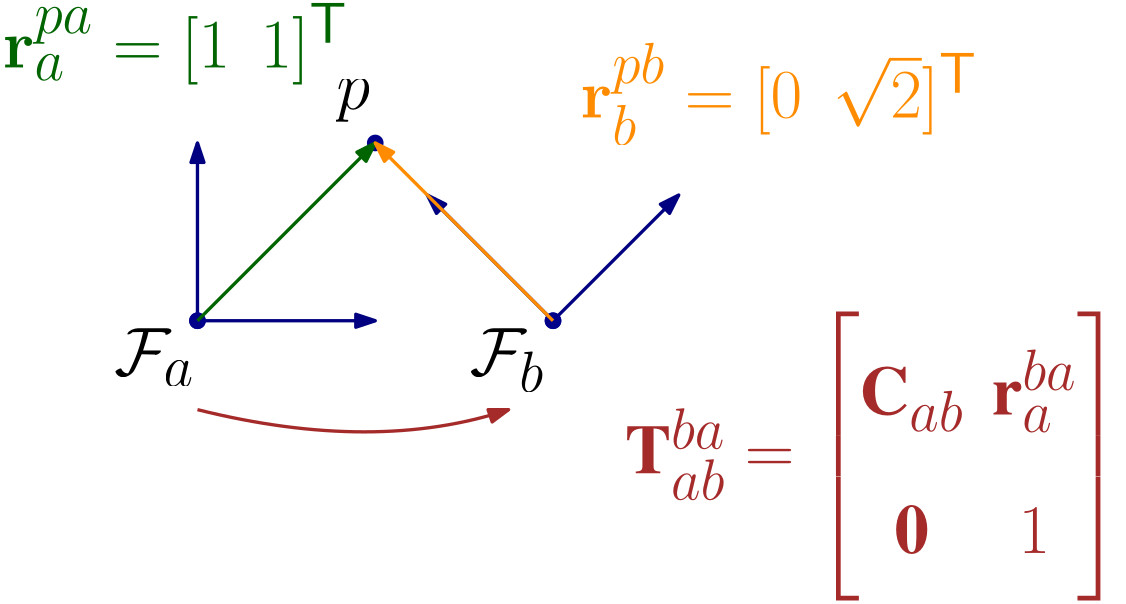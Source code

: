 <?xml version="1.0"?>
<!DOCTYPE ipe SYSTEM "ipe.dtd">
<ipe version="70218" creator="Ipe 7.2.27">
<info created="D:20230527154451" modified="D:20230527154451"/>
<ipestyle name="basic">
<symbol name="arrow/arc(spx)">
<path stroke="sym-stroke" fill="sym-stroke" pen="sym-pen">
0 0 m
-1 0.333 l
-1 -0.333 l
h
</path>
</symbol>
<symbol name="arrow/farc(spx)">
<path stroke="sym-stroke" fill="white" pen="sym-pen">
0 0 m
-1 0.333 l
-1 -0.333 l
h
</path>
</symbol>
<symbol name="arrow/ptarc(spx)">
<path stroke="sym-stroke" fill="sym-stroke" pen="sym-pen">
0 0 m
-1 0.333 l
-0.8 0 l
-1 -0.333 l
h
</path>
</symbol>
<symbol name="arrow/fptarc(spx)">
<path stroke="sym-stroke" fill="white" pen="sym-pen">
0 0 m
-1 0.333 l
-0.8 0 l
-1 -0.333 l
h
</path>
</symbol>
<symbol name="mark/circle(sx)" transformations="translations">
<path fill="sym-stroke">
0.6 0 0 0.6 0 0 e
0.4 0 0 0.4 0 0 e
</path>
</symbol>
<symbol name="mark/disk(sx)" transformations="translations">
<path fill="sym-stroke">
0.6 0 0 0.6 0 0 e
</path>
</symbol>
<symbol name="mark/fdisk(sfx)" transformations="translations">
<group>
<path fill="sym-fill">
0.5 0 0 0.5 0 0 e
</path>
<path fill="sym-stroke" fillrule="eofill">
0.6 0 0 0.6 0 0 e
0.4 0 0 0.4 0 0 e
</path>
</group>
</symbol>
<symbol name="mark/box(sx)" transformations="translations">
<path fill="sym-stroke" fillrule="eofill">
-0.6 -0.6 m
0.6 -0.6 l
0.6 0.6 l
-0.6 0.6 l
h
-0.4 -0.4 m
0.4 -0.4 l
0.4 0.4 l
-0.4 0.4 l
h
</path>
</symbol>
<symbol name="mark/square(sx)" transformations="translations">
<path fill="sym-stroke">
-0.6 -0.6 m
0.6 -0.6 l
0.6 0.6 l
-0.6 0.6 l
h
</path>
</symbol>
<symbol name="mark/fsquare(sfx)" transformations="translations">
<group>
<path fill="sym-fill">
-0.5 -0.5 m
0.5 -0.5 l
0.5 0.5 l
-0.5 0.5 l
h
</path>
<path fill="sym-stroke" fillrule="eofill">
-0.6 -0.6 m
0.6 -0.6 l
0.6 0.6 l
-0.6 0.6 l
h
-0.4 -0.4 m
0.4 -0.4 l
0.4 0.4 l
-0.4 0.4 l
h
</path>
</group>
</symbol>
<symbol name="mark/cross(sx)" transformations="translations">
<group>
<path fill="sym-stroke">
-0.43 -0.57 m
0.57 0.43 l
0.43 0.57 l
-0.57 -0.43 l
h
</path>
<path fill="sym-stroke">
-0.43 0.57 m
0.57 -0.43 l
0.43 -0.57 l
-0.57 0.43 l
h
</path>
</group>
</symbol>
<symbol name="arrow/fnormal(spx)">
<path stroke="sym-stroke" fill="white" pen="sym-pen">
0 0 m
-1 0.333 l
-1 -0.333 l
h
</path>
</symbol>
<symbol name="arrow/pointed(spx)">
<path stroke="sym-stroke" fill="sym-stroke" pen="sym-pen">
0 0 m
-1 0.333 l
-0.8 0 l
-1 -0.333 l
h
</path>
</symbol>
<symbol name="arrow/fpointed(spx)">
<path stroke="sym-stroke" fill="white" pen="sym-pen">
0 0 m
-1 0.333 l
-0.8 0 l
-1 -0.333 l
h
</path>
</symbol>
<symbol name="arrow/linear(spx)">
<path stroke="sym-stroke" pen="sym-pen">
-1 0.333 m
0 0 l
-1 -0.333 l
</path>
</symbol>
<symbol name="arrow/fdouble(spx)">
<path stroke="sym-stroke" fill="white" pen="sym-pen">
0 0 m
-1 0.333 l
-1 -0.333 l
h
-1 0 m
-2 0.333 l
-2 -0.333 l
h
</path>
</symbol>
<symbol name="arrow/double(spx)">
<path stroke="sym-stroke" fill="sym-stroke" pen="sym-pen">
0 0 m
-1 0.333 l
-1 -0.333 l
h
-1 0 m
-2 0.333 l
-2 -0.333 l
h
</path>
</symbol>
<symbol name="arrow/mid-normal(spx)">
<path stroke="sym-stroke" fill="sym-stroke" pen="sym-pen">
0.5 0 m
-0.5 0.333 l
-0.5 -0.333 l
h
</path>
</symbol>
<symbol name="arrow/mid-fnormal(spx)">
<path stroke="sym-stroke" fill="white" pen="sym-pen">
0.5 0 m
-0.5 0.333 l
-0.5 -0.333 l
h
</path>
</symbol>
<symbol name="arrow/mid-pointed(spx)">
<path stroke="sym-stroke" fill="sym-stroke" pen="sym-pen">
0.5 0 m
-0.5 0.333 l
-0.3 0 l
-0.5 -0.333 l
h
</path>
</symbol>
<symbol name="arrow/mid-fpointed(spx)">
<path stroke="sym-stroke" fill="white" pen="sym-pen">
0.5 0 m
-0.5 0.333 l
-0.3 0 l
-0.5 -0.333 l
h
</path>
</symbol>
<symbol name="arrow/mid-double(spx)">
<path stroke="sym-stroke" fill="sym-stroke" pen="sym-pen">
1 0 m
0 0.333 l
0 -0.333 l
h
0 0 m
-1 0.333 l
-1 -0.333 l
h
</path>
</symbol>
<symbol name="arrow/mid-fdouble(spx)">
<path stroke="sym-stroke" fill="white" pen="sym-pen">
1 0 m
0 0.333 l
0 -0.333 l
h
0 0 m
-1 0.333 l
-1 -0.333 l
h
</path>
</symbol>
<anglesize name="22.5 deg" value="22.5"/>
<anglesize name="30 deg" value="30"/>
<anglesize name="45 deg" value="45"/>
<anglesize name="60 deg" value="60"/>
<anglesize name="90 deg" value="90"/>
<arrowsize name="large" value="10"/>
<arrowsize name="small" value="5"/>
<arrowsize name="tiny" value="3"/>
<color name="blue" value="0 0 1"/>
<color name="brown" value="0.647 0.165 0.165"/>
<color name="darkblue" value="0 0 0.545"/>
<color name="darkcyan" value="0 0.545 0.545"/>
<color name="darkgray" value="0.663"/>
<color name="darkgreen" value="0 0.392 0"/>
<color name="darkmagenta" value="0.545 0 0.545"/>
<color name="darkorange" value="1 0.549 0"/>
<color name="darkred" value="0.545 0 0"/>
<color name="gold" value="1 0.843 0"/>
<color name="gray" value="0.745"/>
<color name="green" value="0 1 0"/>
<color name="lightblue" value="0.678 0.847 0.902"/>
<color name="lightcyan" value="0.878 1 1"/>
<color name="lightgray" value="0.827"/>
<color name="lightgreen" value="0.565 0.933 0.565"/>
<color name="lightyellow" value="1 1 0.878"/>
<color name="navy" value="0 0 0.502"/>
<color name="orange" value="1 0.647 0"/>
<color name="pink" value="1 0.753 0.796"/>
<color name="purple" value="0.627 0.125 0.941"/>
<color name="red" value="1 0 0"/>
<color name="seagreen" value="0.18 0.545 0.341"/>
<color name="turquoise" value="0.251 0.878 0.816"/>
<color name="violet" value="0.933 0.51 0.933"/>
<color name="yellow" value="1 1 0"/>
<dashstyle name="dash dot dotted" value="[4 2 1 2 1 2] 0"/>
<dashstyle name="dash dotted" value="[4 2 1 2] 0"/>
<dashstyle name="dashed" value="[4] 0"/>
<dashstyle name="dotted" value="[1 3] 0"/>
<gridsize name="10 pts (~3.5 mm)" value="10"/>
<gridsize name="14 pts (~5 mm)" value="14"/>
<gridsize name="16 pts (~6 mm)" value="16"/>
<gridsize name="20 pts (~7 mm)" value="20"/>
<gridsize name="28 pts (~10 mm)" value="28"/>
<gridsize name="32 pts (~12 mm)" value="32"/>
<gridsize name="4 pts" value="4"/>
<gridsize name="56 pts (~20 mm)" value="56"/>
<gridsize name="8 pts (~3 mm)" value="8"/>
<opacity name="10%" value="0.1"/>
<opacity name="30%" value="0.3"/>
<opacity name="50%" value="0.5"/>
<opacity name="75%" value="0.75"/>
<pen name="fat" value="1.2"/>
<pen name="heavier" value="0.8"/>
<pen name="ultrafat" value="2"/>
<symbolsize name="large" value="5"/>
<symbolsize name="small" value="2"/>
<symbolsize name="tiny" value="1.1"/>
<textsize name="Huge" value="\Huge"/>
<textsize name="LARGE" value="\LARGE"/>
<textsize name="Large" value="\Large"/>
<textsize name="footnote" value="\footnotesize"/>
<textsize name="huge" value="\huge"/>
<textsize name="large" value="\large"/>
<textsize name="script" value="\scriptsize"/>
<textsize name="small" value="\small"/>
<textsize name="tiny" value="\tiny"/>
<textstyle name="center" begin="\begin{center}" end="\end{center}"/>
<textstyle name="item" begin="\begin{itemize}\item{}" end="\end{itemize}"/>
<textstyle name="itemize" begin="\begin{itemize}" end="\end{itemize}"/>
<tiling name="falling" angle="-60" step="4" width="1"/>
<tiling name="rising" angle="30" step="4" width="1"/>
</ipestyle>
<ipestyle name="master-preamble">
<preamble>


% Package list
\usepackage[top=1.0in, bottom=1.0in, left=1.0in, right=1.0in]{geometry}
\usepackage{amsmath}
\usepackage{amssymb}
\usepackage{amsthm}
\usepackage{bm}
\usepackage{mathrsfs}
\usepackage{graphicx}
\usepackage{epsfig}
\usepackage{subcaption}
\usepackage{enumerate}
\usepackage{cite}
\usepackage{setspace}
\doublespacing
\usepackage{cancel}
\usepackage[toc,page]{appendix}
\usepackage{color}
\usepackage{wrapfig}
\usepackage{xspace}
\usepackage{paralist}
\usepackage[colorlinks, citecolor=black, linkcolor=black, linktocpage=true, hidelinks]{hyperref}
\usepackage{cleveref}
% TH: Format cref and Cref commands
\crefformat{equation}{(#2#1#3)}
\Crefformat{equation}{Equation~(#2#1#3)}
\usepackage{bookmark}
\usepackage[printonlyused]{acronym}
\usepackage{titlesec}
\usepackage{parskip}
\usepackage{times}
\usepackage{array}
\usepackage{stfloats}
\usepackage{framed}
\usepackage{multirow}
\usepackage{accents}
\usepackage{siunitx}
\usepackage{float}
\usepackage{nomencl}
\usepackage{mathtools}
\usepackage{listings}
\usepackage{algorithm}
\usepackage{algpseudocode}
\usepackage{hyperref}
\hypersetup{
	colorlinks=true,
	linkcolor=blue,
}
\usepackage{underscore}

% Custom commands
\newcommand{\ignore}[1]{}
\newcommand{\etal}[0]{{\em et~al.\@}\xspace}
\newcommand{\eg}[0]{{e.g.\@}\xspace}
\newcommand{\ie}[0]{{i.e.\@}\xspace}
\newcommand{\colour}[2]{\color{#1}{#2}\color{black}\xspace} % : red, green, blue, cyan, magenta, yellow, black, gray, white, darkgray, lightgray, brown, lime, olive, orange, pink, purple, teal, violet.
\newcommand{\thline}{\begin{center} \rule{\linewidth}{0.5mm} \\ \end{center}}
\newcommand{\wrt}{w.r.t.\xspace}

%% Operators
\newcommand{\norm}[1]{\left\Vert#1\right\Vert} % Norm
\newcommand{\abs}[1]{\left\vert#1\right\vert} % Absolute value
\newcommand{\pd}[2]{{\frac{\partial #1}{\partial #2}}} % Partial derivative
\newcommand{\mc}[1]{\mathcal{#1}}  

%% Matrix shortcuts
%\newcommand{\bbm}{\begin{bmatrix}}
%\newcommand{\ebm}{\end{bmatrix}}
\newcommand{\bma}[1]{\left[\begin{array}{#1}}
	\newcommand{\ema}{\end{array}\right]}

% Basic bold for letters and symbols
\DeclareMathAlphabet{\mbf}{OT1}{ptm}{b}{n}
\newcommand{\mbs}[1]{{\boldsymbol{#1}}}
\newcommand{\mbm}[1]{ \textbf{\textit{#1}} } % {\bm #1}
\newcommand{\mbc}[1]{ \boldsymbol{\mathcal{#1}} } 

% helper bold symbols
\newcommand{\mbsdot}[1]{{\dot{\boldsymbol{#1}}}}
\newcommand{\mbsbar}[1]{{\bar{\boldsymbol{#1}}}}
\newcommand{\mbshat}[1]{{\hat{\boldsymbol{#1}}}}
\newcommand{\mbsvec}[1]{{\underrightarrow{\boldsymbol{#1}}}}
\newcommand{\mbsdel}[1]{{\delta {\boldsymbol{#1}}}}
\newcommand{\mbstilde}[1]{{\tilde{\boldsymbol{#1}}}}
\newcommand{\mbfdot}[1]{{\dot{\mbf{#1}}}}
\newcommand{\mbfbar}[1]{{\bar{\mbf{#1}}}}
\newcommand{\mbfhat}[1]{{\hat{\mbf{#1}}}}
\newcommand{\mbfvec}[1]{{\underrightarrow{\mbf{#1}}}}
\newcommand{\mbfdel}[1]{{\delta{\mbf{#1}}}}
\newcommand{\mbftilde}[1]{{\tilde{\mbf{#1}}}}

% A reference frame definition
\newcommand{\rframe}[1]{{\ensuremath \underrightarrow{\mathcal{F}}_{#1}}}
\newcommand{\vectrix}[1]{\ensuremath \underrightarrow{\boldsymbol{\mathcal{F}}}_{#1}}
\newcommand{\nvectrix}{{\ensuremath \underrightarrow{\boldsymbol{\mathcal{O}}}}}
%\def\dota{{\raisebox{-2pt}{\LARGE $\cdot$}}}
%\def\dotb{{\raisebox{-0.6ex}{ \kern0.2ex\raisebox{0.8ex}{\tiny $\circ$}}}}
%\def\ddota{{\raisebox{-0.6ex}{ \raise0.2ex\hbox{ \LARGE $\cdot\hspace*{-0.2ex}\cdot$}}}}
%\def\ddotb{{\raisebox{-0.6ex}{ \kern0.2ex\raisebox{0.8ex}{\tiny $\circ\circ$}}}}
\def\fdota{{\raisebox{-2pt}{\LARGE $\cdot$}}}
% \def\fdotb{{\raisebox{-0.6ex}{ \kern0.2ex\raisebox{0.8ex}{\tiny $\circ$}}}}
\def\fdotb{{\raisebox{-0.6ex}{ \kern0.2ex\raisebox{0.8ex}{\tiny $\hspace*{-1ex}\circ$}}}}
% \def\fddota{{\raisebox{-0.6ex}{ \raise0.2ex\hbox{ \LARGE $\cdot\hspace*{-0.2ex}\cdot$}}}}
\def\fddota{{\raisebox{-2pt}{\LARGE $\cdot\hspace*{-0.2ex}\cdot$}}}
% \def\fddotb{{\raisebox{-0.6ex}{ \kern0.2ex\raisebox{0.8ex}{\tiny $\circ\circ$}}}}
\def\fddotb{{\raisebox{-0.6ex}{ \kern0.2ex\raisebox{0.8ex}{\tiny $\hspace*{-1ex}\circ\circ$}}}}
% \newcommand{\fdot}[1]{{\fdota{#1}}}
% \newcommand{\dota}[1]{ {#1}^{ \mbox{ \LARGE $\cdot$} } }
% \newcommand{\fdot}[1]{{^{\fdota{\mbox{\footnotesize${#1}$}}}}}
\newcommand{\fdot}[1]{{^{\fdota{\mbox{\scriptsize${#1}$}}}}}
% \newcommand{\fddot}[1]{{^{\fddota{\mbox{\footnotesize${#1}$}}}}}
\newcommand{\fddot}[1]{{^{\fddota{\mbox{\scriptsize${#1}$}}}}}
\newcommand{\pspace}{\mathbb{P}} 
\newcommand{\vecnorm}[1]{||{\underrightarrow{{#1}}}||_2}


\newcommand{\p}{\partial}
\newcommand{\f}{\frac}
\newcommand{\smallf}[2]{\mbox{$\textstyle{\frac{#1}{#2}}$}}
% \newcommand{\innerp}[3]{\left\langle #1,#2 \right\rangle_{#3}}
\newcommand{\innerp}[2]{\left\langle #1 , #2 \right\rangle}
% \newcommand{\norm}[2]{\left| #1 \right|_{#2}}
\newcommand{\ura}[1]{{\underrightarrow{{#1}}}}
\newcommand{\dt}{\mathrm{d}t} 
\newcommand{\dee}{\textrm{d}}
\newcommand{\mcL}[1]{\mathcal{L}\left\{#1\right\}}
% \newcommand{\ubar}[1]{\stackunder[1.2pt]{$#1$}{\rule{.8ex}{.075ex}}}
\newcommand{\ubar}[1]{\underaccent{\bar}{#1}}


\newcommand{\trans}{{\ensuremath{\mathsf{T}}}} % transpose
\newcommand{\herm}{{\ensuremath{\mathsf{H}}}} % 
% \newcommand{\utimes}{{\ensuremath{\mathsf{v}}}} % 
\newcommand{\utimes}{ {\raisebox{-0.6ex}{ \kern-1.0ex\raisebox{0.6ex}{ \small $\mathsf{v}$}}} } % 
\newcommand{\fouriert}[1]{ \texttt{F} \left\{ {#1} \right\} } % ourier transform
\newcommand{\invfouriert}[1]{ \texttt{F}^{-1} \left\{ {#1} \right\} } % inverse % Fourier transform
\newcommand{\laplacet}[1]{ \texttt{L} \left\{ {#1} \right\} } % 
\newcommand{\invlaplacet}[1]{ \texttt{L}^{-1} \left\{ {#1} \right\} } % 
\newcommand{\trace}{ {\ensuremath{\mathrm{tr}}} } % \trace
\newcommand{\rk}{{\ensuremath{\mathrm{rk}}}} % rank
\newcommand{\cone}{{\ensuremath{\mathrm{cone}}}}
% \newcommand{\exp}[1]{  \ensuremath{\mathrm{exp}} \left( {#1} \right) }
% \newcommand{\span}{ {\ensuremath{\mathrm{span}}} }

\newcommand{\onehalf}{\mbox{$\textstyle{\frac{1}{2}}$}}
\newcommand{\onequarter}{\mbox{$\textstyle{\frac{1}{4}}$}}
\newcommand{\invtwopi}{\mbox{$\textstyle{\frac{1}{2 \pi}}$}} 
\newcommand{\beq}{\begin{equation}}
\newcommand{\eeq}{\end{equation}}
\newcommand{\bdis}{\begin{displaymath}}
\newcommand{\edis}{\end{displaymath}}
\newcommand{\beqarray}{\begin{eqnarray}}
\newcommand{\eeqarray}{\end{eqnarray}}
\newcommand{\beqarraynn}{\begin{eqnarray*}}
	\newcommand{\eeqarraynn}{\end{eqnarray*}}

\renewcommand{\theenumii}{\arabic{enumii}}
\renewcommand{\labelenumii}{\theenumi.\theenumii.}
\makeatletter
\renewcommand{\p@enumii}{\theenumi.}
\makeatother
%\renewcommand{\labelenumi}{\arabic{enumi}.}
%\renewcommand{\labelenumii}{\labelenumi\arabic{enumii}}
%\renewcommand{\labelenumiii}{\labelenumii.\arabic{enumiii}}

\newenvironment{packed_enum}{
	\begin{enumerate}
		\setlength{\itemsep}{1pt}
		\setlength{\parskip}{0pt}
		\setlength{\parsep}{0pt}
	}{\end{enumerate}}

\newenvironment{packed_itemize}{
	\begin{itemize}
		\setlength{\itemsep}{1pt}
		\setlength{\parskip}{0pt}
		\setlength{\parsep}{0pt}
	}{\end{itemize}}

\usepackage{fancyhdr, lastpage}
\pagestyle{fancy}
\lhead{}
% \chead{\small Page \thepage\ of \pageref{LastPage}} 
\rhead{} 
\chead{} 
\cfoot{}
\rfoot{\small Page \thepage\ of \pageref{LastPage}}
\renewcommand{\headrulewidth}{0.0pt} 
\renewcommand{\footrulewidth}{0.75pt}

% Custom Environments such as Theorems, Lemmas, etc.
\theoremstyle{definition} % This causes the text to be normal text, rather then italic
\newtheorem{theorem}{Theorem}[section] % [section] % [chapter]
\newtheorem{lemma}{Lemma}[section] % [section]
\newtheorem{proposition}{Proposition}[section] % [section]
\newtheorem{corollary}{Corollary}[section] % [section]
\newtheorem{example}{Example}[section] % [section]
\newtheorem{definition}{Definition}[section] % [section]
\newtheorem{remark}{Remark}[section] % [section]
\newtheorem{property}{Property}[section] % [section]
\newtheorem{falgorithm}{Algorithm}[section] % [section]

% To have \subsubsubsection be numbered, and appear in TOC.
\setcounter{secnumdepth}{5}
\setcounter{tocdepth}{5}


%%%%%%%%%%%%%%%%%%%%%%%%%%%%%%%%%%%%%%%%%%%%%%%%%%%%%%%
% TH ADDITIONS

\DeclareMathOperator{\dcmToRotn}{dcm2rotnVec}
\newcommand{\Expect}{\mathrm{E}}
\newcommand{\Var}{\mathrm{Var}}
\newcommand{\Cov}{\mathrm{Cov}}

\DeclareMathOperator*{\argmax}{arg\,max}
\DeclareMathOperator*{\argmin}{arg\,min}

%%%%%%%%%%%%%%%%%%%%%%%%%%%%%%%%%%%%%%%%%%%%%%%%%%%%%%%

% Computer code
\newcommand{\code}[1]{\texttt{#1}}	

% Environment for printing lines of code
\definecolor{codegreen}{rgb}{0,0.6,0}
\definecolor{codegray}{rgb}{0.5,0.5,0.5}
\definecolor{codepurple}{rgb}{0.58,0,0.82}
\definecolor{backcolour}{rgb}{0.95,0.95,0.92}

% TODO: Make this accep and optional width argument.
% See:https://tex.stackexchange.com/questions/83614/set-horizontal-width-on-custom-listings-environment

\lstdefinestyle{mystyle}{
	backgroundcolor=\color{backcolour},   
	commentstyle=\color{codegreen},
	keywordstyle=\color{magenta},
	numberstyle=\tiny\color{codegray},
	stringstyle=\color{codepurple},
	basicstyle=\footnotesize,
	breakatwhitespace=false,         
	breaklines=true,                 
	captionpos=b,                    
	keepspaces=true,                 
	numbers=left,                    
	numbersep=5pt,                  
	showspaces=false,                
	showstringspaces=false,
	showtabs=false,                  
	tabsize=2
}

\lstset{style=mystyle}

</preamble>
</ipestyle>
<page>
<layer name="alpha"/>
<view layers="alpha" active="alpha"/>
<path layer="alpha" matrix="1 0 0 1 64 0" stroke="navy" pen="fat" arrow="normal/normal">
128 576 m
192 576 l
</path>
<path matrix="1 0 0 1 64 0" stroke="navy" pen="fat" arrow="normal/normal">
128 576 m
128 640 l
</path>
<text matrix="1 0 0 1 49.999 -3.652" transformations="translations" pos="112 560" stroke="black" type="label" width="28.934" height="16.936" depth="3.72" valign="baseline" size="Huge" style="math">\mathcal{F}_{a}</text>
<use matrix="1 0 0 1 0 64" name="mark/disk(sx)" pos="192 512" size="large" stroke="darkblue"/>
<use matrix="1 0 0 1 0 64" name="mark/disk(sx)" pos="192 512" size="large" stroke="darkblue"/>
<text matrix="1 0 0 1 129.999 92.348" transformations="translations" pos="112 560" stroke="black" type="label" width="12.181" height="10.672" depth="4.82" valign="baseline" size="Huge" style="math">p</text>
<use matrix="1 0 0 1 64 128" name="mark/disk(sx)" pos="192 512" size="large" stroke="darkblue"/>
<path matrix="0.5 0 0 1 96 64" stroke="darkgreen" pen="fat" arrow="normal/normal">
192 512 m
320 576 l
</path>
<text matrix="1 0 0 1 9.9126 107.13" transformations="translations" pos="112 560" stroke="darkgreen" type="label" width="124.138" height="23.34" depth="6.18" valign="baseline" size="Huge" style="math">\mathbf{r}^{pa}_{a}=[1 \,\; 1]^\mathsf{T}</text>
<text matrix="1 0 0 1 217.913 89.1305" transformations="translations" pos="112 560" stroke="1 0.549 0" type="label" valign="baseline" size="Huge" style="math">\mathbf{r}^{pb}_{b}=[0 \,\; \sqrt{2}]^{\mathsf{T}}</text>
<path matrix="0.707107 0.707107 -0.707107 0.707107 636.784 78.1968" stroke="navy" pen="fat" arrow="normal/normal">
128 576 m
192 576 l
</path>
<path matrix="0.707107 0.707107 -0.707107 0.707107 636.784 78.1968" stroke="navy" pen="fat" arrow="normal/normal">
128 576 m
128 640 l
</path>
<text matrix="1 0 0 1 177.999 -3.652" transformations="translations" pos="112 560" stroke="black" type="label" width="26.916" height="16.939" depth="5.81" valign="baseline" size="Huge" style="math">\mathcal{F}_{b}</text>
<use matrix="1 0 0 1 128 64" name="mark/disk(sx)" pos="192 512" size="large" stroke="darkblue"/>
<use matrix="1 0 0 1 128 64" name="mark/disk(sx)" pos="192 512" size="large" stroke="darkblue"/>
<path stroke="darkorange" pen="fat" arrow="normal/normal">
320 576 m
256 640 l
</path>
<text matrix="1 0 0 1 233.913 -38.8695" transformations="translations" pos="112 560" stroke="brown" type="label" width="179.222" height="58.197" depth="45.91" valign="baseline" size="Huge" style="math">\mbf{T}^{ba}_{ab}
=
\begin{bmatrix}
\mbf{C}_{ab} &amp; \mbf{r}^{ba}_{a} \\
\mbf{0} &amp; 1
\end{bmatrix}</text>
<path stroke="brown" pen="fat" arrow="normal/normal">
192 544 m
256 528
304 544 c
</path>
</page>
</ipe>
